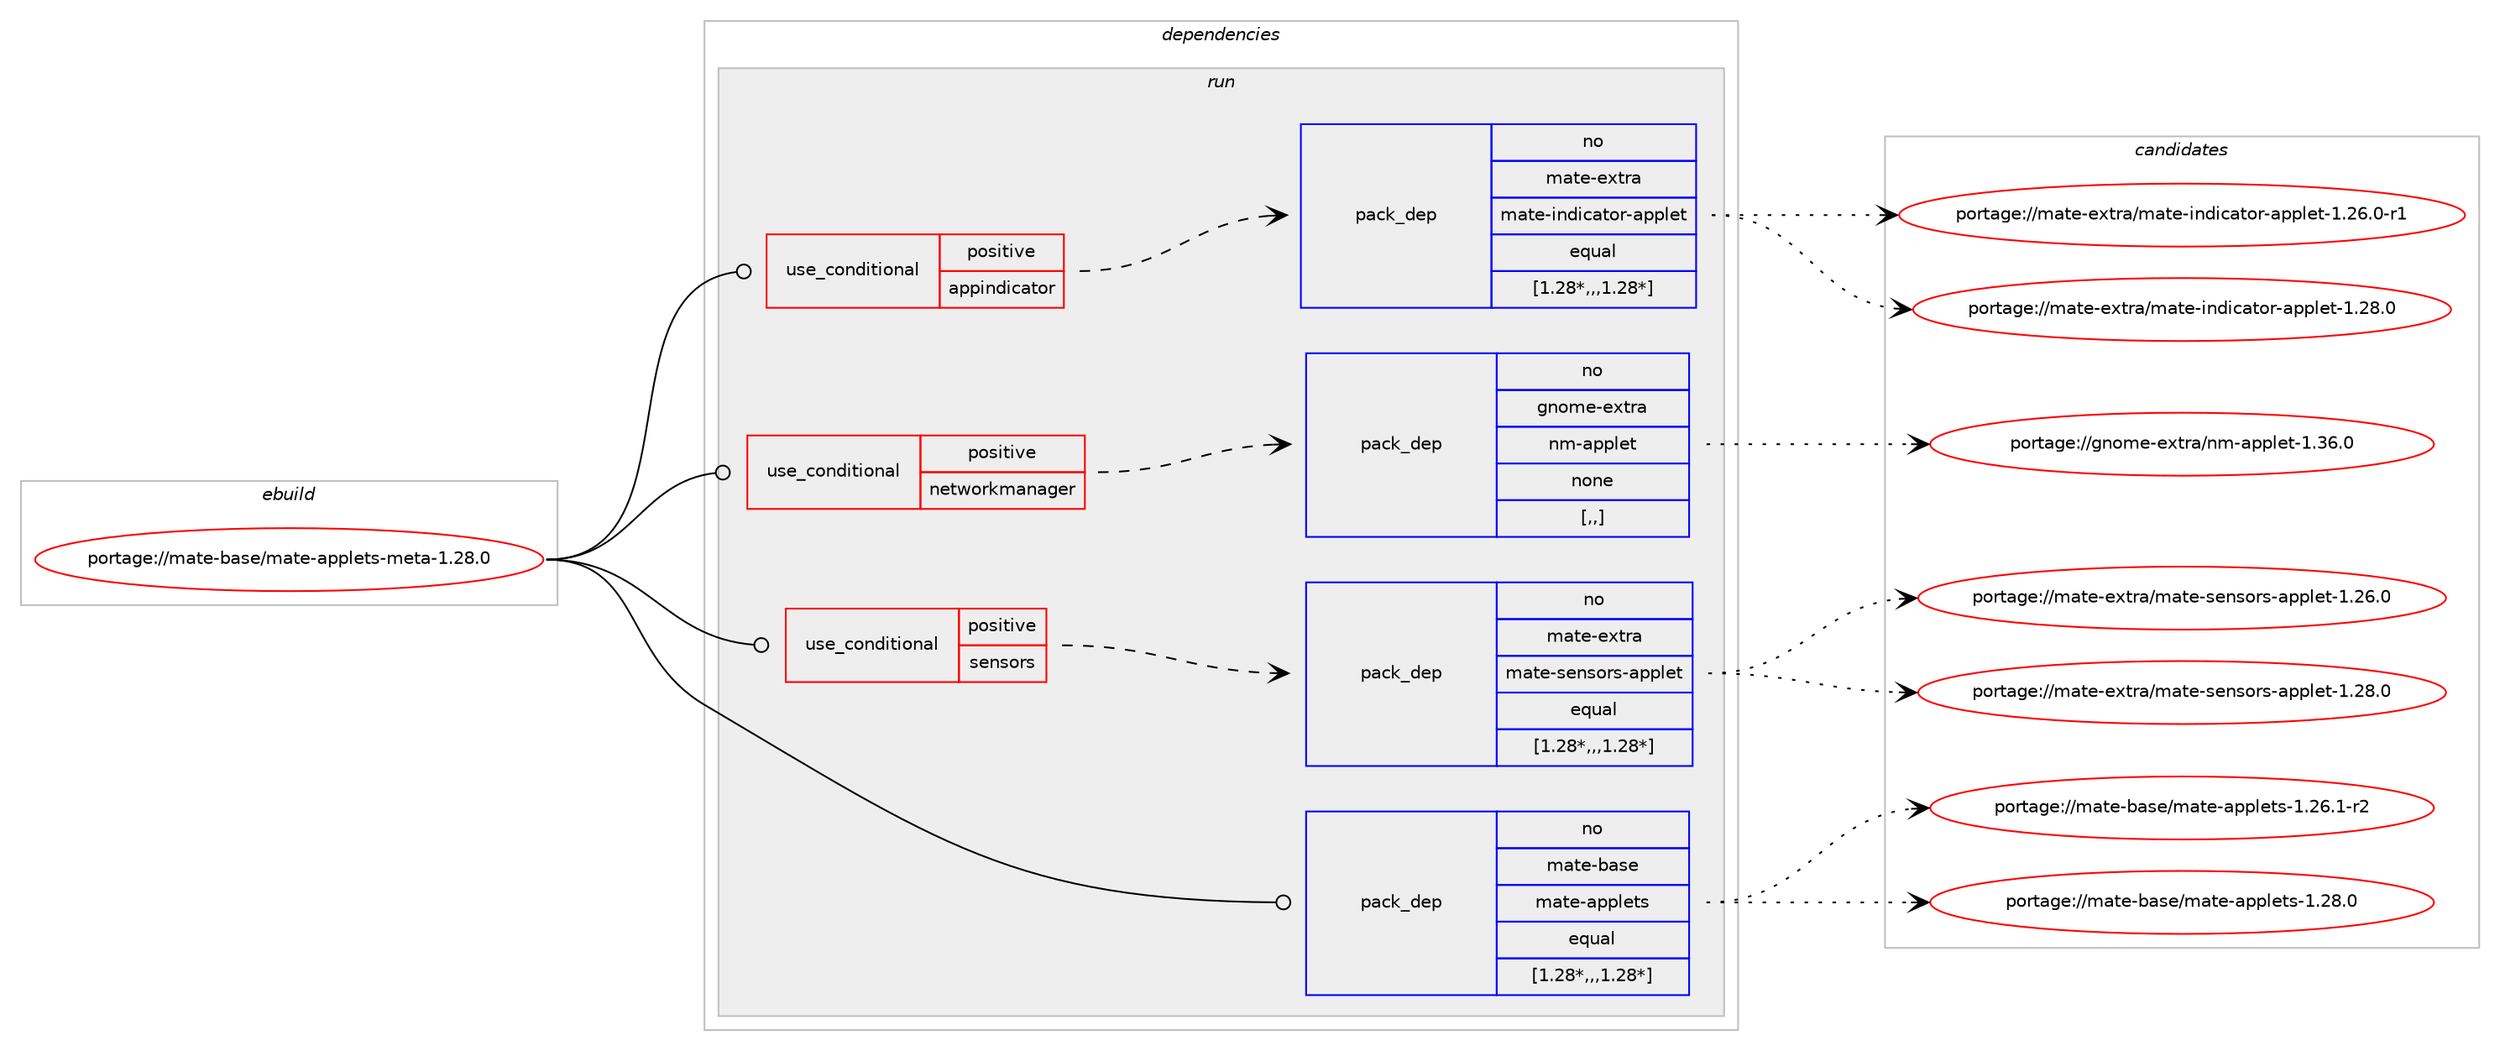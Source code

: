 digraph prolog {

# *************
# Graph options
# *************

newrank=true;
concentrate=true;
compound=true;
graph [rankdir=LR,fontname=Helvetica,fontsize=10,ranksep=1.5];#, ranksep=2.5, nodesep=0.2];
edge  [arrowhead=vee];
node  [fontname=Helvetica,fontsize=10];

# **********
# The ebuild
# **********

subgraph cluster_leftcol {
color=gray;
rank=same;
label=<<i>ebuild</i>>;
id [label="portage://mate-base/mate-applets-meta-1.28.0", color=red, width=4, href="../mate-base/mate-applets-meta-1.28.0.svg"];
}

# ****************
# The dependencies
# ****************

subgraph cluster_midcol {
color=gray;
label=<<i>dependencies</i>>;
subgraph cluster_compile {
fillcolor="#eeeeee";
style=filled;
label=<<i>compile</i>>;
}
subgraph cluster_compileandrun {
fillcolor="#eeeeee";
style=filled;
label=<<i>compile and run</i>>;
}
subgraph cluster_run {
fillcolor="#eeeeee";
style=filled;
label=<<i>run</i>>;
subgraph cond69274 {
dependency275677 [label=<<TABLE BORDER="0" CELLBORDER="1" CELLSPACING="0" CELLPADDING="4"><TR><TD ROWSPAN="3" CELLPADDING="10">use_conditional</TD></TR><TR><TD>positive</TD></TR><TR><TD>appindicator</TD></TR></TABLE>>, shape=none, color=red];
subgraph pack204139 {
dependency275678 [label=<<TABLE BORDER="0" CELLBORDER="1" CELLSPACING="0" CELLPADDING="4" WIDTH="220"><TR><TD ROWSPAN="6" CELLPADDING="30">pack_dep</TD></TR><TR><TD WIDTH="110">no</TD></TR><TR><TD>mate-extra</TD></TR><TR><TD>mate-indicator-applet</TD></TR><TR><TD>equal</TD></TR><TR><TD>[1.28*,,,1.28*]</TD></TR></TABLE>>, shape=none, color=blue];
}
dependency275677:e -> dependency275678:w [weight=20,style="dashed",arrowhead="vee"];
}
id:e -> dependency275677:w [weight=20,style="solid",arrowhead="odot"];
subgraph cond69275 {
dependency275679 [label=<<TABLE BORDER="0" CELLBORDER="1" CELLSPACING="0" CELLPADDING="4"><TR><TD ROWSPAN="3" CELLPADDING="10">use_conditional</TD></TR><TR><TD>positive</TD></TR><TR><TD>networkmanager</TD></TR></TABLE>>, shape=none, color=red];
subgraph pack204140 {
dependency275680 [label=<<TABLE BORDER="0" CELLBORDER="1" CELLSPACING="0" CELLPADDING="4" WIDTH="220"><TR><TD ROWSPAN="6" CELLPADDING="30">pack_dep</TD></TR><TR><TD WIDTH="110">no</TD></TR><TR><TD>gnome-extra</TD></TR><TR><TD>nm-applet</TD></TR><TR><TD>none</TD></TR><TR><TD>[,,]</TD></TR></TABLE>>, shape=none, color=blue];
}
dependency275679:e -> dependency275680:w [weight=20,style="dashed",arrowhead="vee"];
}
id:e -> dependency275679:w [weight=20,style="solid",arrowhead="odot"];
subgraph cond69276 {
dependency275681 [label=<<TABLE BORDER="0" CELLBORDER="1" CELLSPACING="0" CELLPADDING="4"><TR><TD ROWSPAN="3" CELLPADDING="10">use_conditional</TD></TR><TR><TD>positive</TD></TR><TR><TD>sensors</TD></TR></TABLE>>, shape=none, color=red];
subgraph pack204141 {
dependency275682 [label=<<TABLE BORDER="0" CELLBORDER="1" CELLSPACING="0" CELLPADDING="4" WIDTH="220"><TR><TD ROWSPAN="6" CELLPADDING="30">pack_dep</TD></TR><TR><TD WIDTH="110">no</TD></TR><TR><TD>mate-extra</TD></TR><TR><TD>mate-sensors-applet</TD></TR><TR><TD>equal</TD></TR><TR><TD>[1.28*,,,1.28*]</TD></TR></TABLE>>, shape=none, color=blue];
}
dependency275681:e -> dependency275682:w [weight=20,style="dashed",arrowhead="vee"];
}
id:e -> dependency275681:w [weight=20,style="solid",arrowhead="odot"];
subgraph pack204142 {
dependency275683 [label=<<TABLE BORDER="0" CELLBORDER="1" CELLSPACING="0" CELLPADDING="4" WIDTH="220"><TR><TD ROWSPAN="6" CELLPADDING="30">pack_dep</TD></TR><TR><TD WIDTH="110">no</TD></TR><TR><TD>mate-base</TD></TR><TR><TD>mate-applets</TD></TR><TR><TD>equal</TD></TR><TR><TD>[1.28*,,,1.28*]</TD></TR></TABLE>>, shape=none, color=blue];
}
id:e -> dependency275683:w [weight=20,style="solid",arrowhead="odot"];
}
}

# **************
# The candidates
# **************

subgraph cluster_choices {
rank=same;
color=gray;
label=<<i>candidates</i>>;

subgraph choice204139 {
color=black;
nodesep=1;
choice10997116101451011201161149747109971161014510511010010599971161111144597112112108101116454946505446484511449 [label="portage://mate-extra/mate-indicator-applet-1.26.0-r1", color=red, width=4,href="../mate-extra/mate-indicator-applet-1.26.0-r1.svg"];
choice1099711610145101120116114974710997116101451051101001059997116111114459711211210810111645494650564648 [label="portage://mate-extra/mate-indicator-applet-1.28.0", color=red, width=4,href="../mate-extra/mate-indicator-applet-1.28.0.svg"];
dependency275678:e -> choice10997116101451011201161149747109971161014510511010010599971161111144597112112108101116454946505446484511449:w [style=dotted,weight="100"];
dependency275678:e -> choice1099711610145101120116114974710997116101451051101001059997116111114459711211210810111645494650564648:w [style=dotted,weight="100"];
}
subgraph choice204140 {
color=black;
nodesep=1;
choice103110111109101451011201161149747110109459711211210810111645494651544648 [label="portage://gnome-extra/nm-applet-1.36.0", color=red, width=4,href="../gnome-extra/nm-applet-1.36.0.svg"];
dependency275680:e -> choice103110111109101451011201161149747110109459711211210810111645494651544648:w [style=dotted,weight="100"];
}
subgraph choice204141 {
color=black;
nodesep=1;
choice109971161014510112011611497471099711610145115101110115111114115459711211210810111645494650544648 [label="portage://mate-extra/mate-sensors-applet-1.26.0", color=red, width=4,href="../mate-extra/mate-sensors-applet-1.26.0.svg"];
choice109971161014510112011611497471099711610145115101110115111114115459711211210810111645494650564648 [label="portage://mate-extra/mate-sensors-applet-1.28.0", color=red, width=4,href="../mate-extra/mate-sensors-applet-1.28.0.svg"];
dependency275682:e -> choice109971161014510112011611497471099711610145115101110115111114115459711211210810111645494650544648:w [style=dotted,weight="100"];
dependency275682:e -> choice109971161014510112011611497471099711610145115101110115111114115459711211210810111645494650564648:w [style=dotted,weight="100"];
}
subgraph choice204142 {
color=black;
nodesep=1;
choice1099711610145989711510147109971161014597112112108101116115454946505446494511450 [label="portage://mate-base/mate-applets-1.26.1-r2", color=red, width=4,href="../mate-base/mate-applets-1.26.1-r2.svg"];
choice109971161014598971151014710997116101459711211210810111611545494650564648 [label="portage://mate-base/mate-applets-1.28.0", color=red, width=4,href="../mate-base/mate-applets-1.28.0.svg"];
dependency275683:e -> choice1099711610145989711510147109971161014597112112108101116115454946505446494511450:w [style=dotted,weight="100"];
dependency275683:e -> choice109971161014598971151014710997116101459711211210810111611545494650564648:w [style=dotted,weight="100"];
}
}

}
